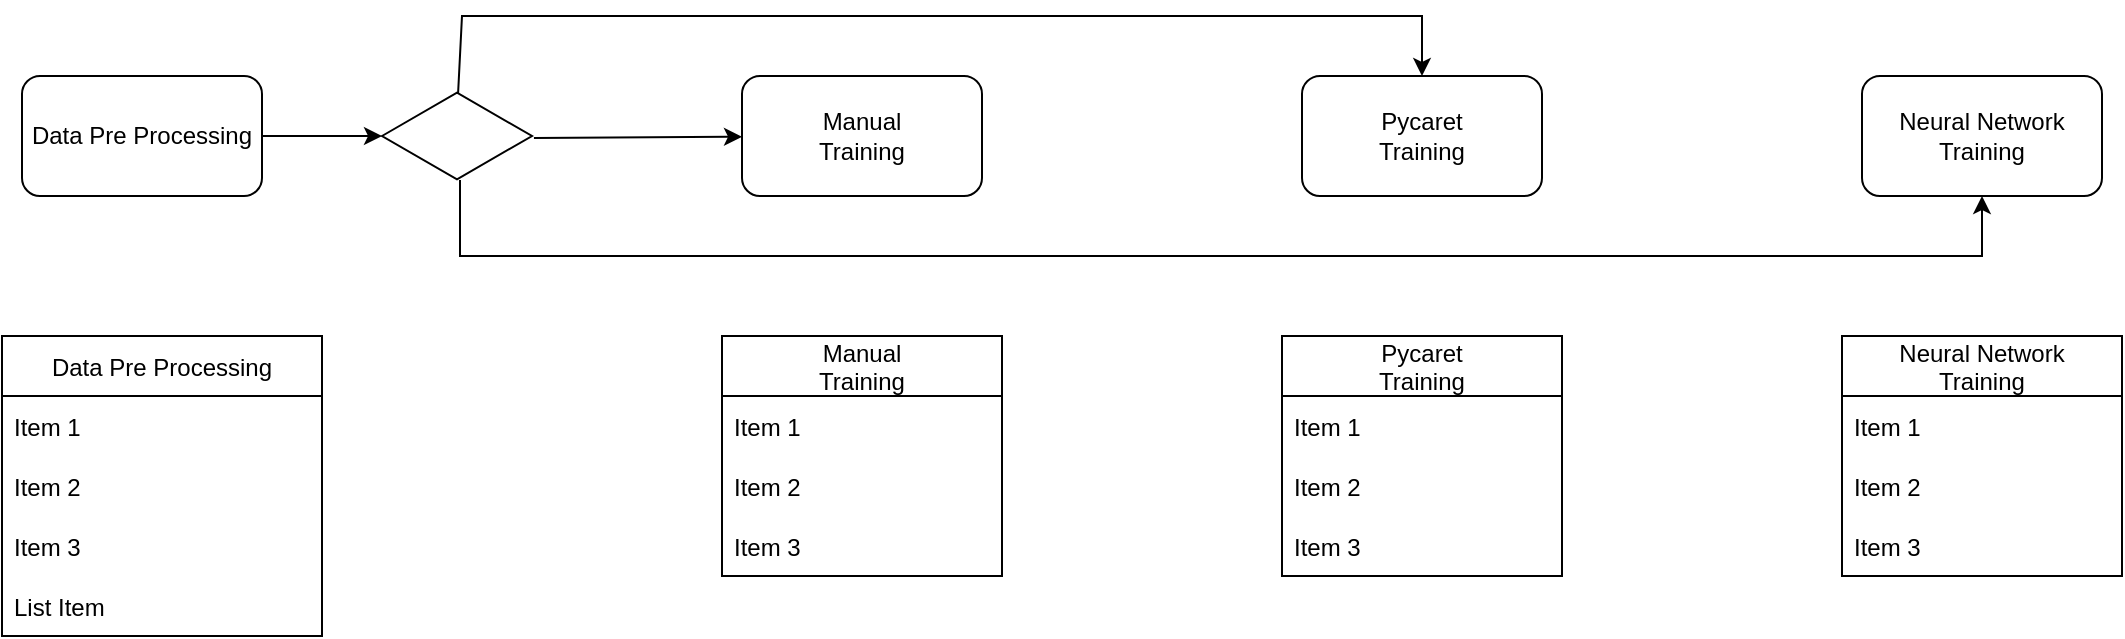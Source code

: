 <mxfile version="15.8.8" type="device"><diagram id="C5RBs43oDa-KdzZeNtuy" name="Page-1"><mxGraphModel dx="1662" dy="794" grid="1" gridSize="10" guides="1" tooltips="1" connect="1" arrows="1" fold="1" page="1" pageScale="1" pageWidth="827" pageHeight="1169" math="0" shadow="0"><root><mxCell id="WIyWlLk6GJQsqaUBKTNV-0"/><mxCell id="WIyWlLk6GJQsqaUBKTNV-1" parent="WIyWlLk6GJQsqaUBKTNV-0"/><mxCell id="UKox0OVT1fr95i7dTX3t-0" value="Data Pre Processing" style="rounded=1;whiteSpace=wrap;html=1;" vertex="1" parent="WIyWlLk6GJQsqaUBKTNV-1"><mxGeometry x="60" y="110" width="120" height="60" as="geometry"/></mxCell><mxCell id="UKox0OVT1fr95i7dTX3t-1" value="Manual&lt;br&gt;Training" style="rounded=1;whiteSpace=wrap;html=1;" vertex="1" parent="WIyWlLk6GJQsqaUBKTNV-1"><mxGeometry x="420" y="110" width="120" height="60" as="geometry"/></mxCell><mxCell id="UKox0OVT1fr95i7dTX3t-4" value="Data Pre Processing" style="swimlane;fontStyle=0;childLayout=stackLayout;horizontal=1;startSize=30;horizontalStack=0;resizeParent=1;resizeParentMax=0;resizeLast=0;collapsible=1;marginBottom=0;" vertex="1" parent="WIyWlLk6GJQsqaUBKTNV-1"><mxGeometry x="50" y="240" width="160" height="150" as="geometry"><mxRectangle x="150" y="190" width="50" height="30" as="alternateBounds"/></mxGeometry></mxCell><mxCell id="UKox0OVT1fr95i7dTX3t-5" value="Item 1" style="text;strokeColor=none;fillColor=none;align=left;verticalAlign=middle;spacingLeft=4;spacingRight=4;overflow=hidden;points=[[0,0.5],[1,0.5]];portConstraint=eastwest;rotatable=0;" vertex="1" parent="UKox0OVT1fr95i7dTX3t-4"><mxGeometry y="30" width="160" height="30" as="geometry"/></mxCell><mxCell id="UKox0OVT1fr95i7dTX3t-6" value="Item 2" style="text;strokeColor=none;fillColor=none;align=left;verticalAlign=middle;spacingLeft=4;spacingRight=4;overflow=hidden;points=[[0,0.5],[1,0.5]];portConstraint=eastwest;rotatable=0;" vertex="1" parent="UKox0OVT1fr95i7dTX3t-4"><mxGeometry y="60" width="160" height="30" as="geometry"/></mxCell><mxCell id="UKox0OVT1fr95i7dTX3t-7" value="Item 3" style="text;strokeColor=none;fillColor=none;align=left;verticalAlign=middle;spacingLeft=4;spacingRight=4;overflow=hidden;points=[[0,0.5],[1,0.5]];portConstraint=eastwest;rotatable=0;" vertex="1" parent="UKox0OVT1fr95i7dTX3t-4"><mxGeometry y="90" width="160" height="30" as="geometry"/></mxCell><mxCell id="UKox0OVT1fr95i7dTX3t-20" value="List Item" style="text;strokeColor=none;fillColor=none;align=left;verticalAlign=middle;spacingLeft=4;spacingRight=4;overflow=hidden;points=[[0,0.5],[1,0.5]];portConstraint=eastwest;rotatable=0;" vertex="1" parent="UKox0OVT1fr95i7dTX3t-4"><mxGeometry y="120" width="160" height="30" as="geometry"/></mxCell><mxCell id="UKox0OVT1fr95i7dTX3t-13" value="Pycaret&lt;br&gt;Training" style="rounded=1;whiteSpace=wrap;html=1;" vertex="1" parent="WIyWlLk6GJQsqaUBKTNV-1"><mxGeometry x="700" y="110" width="120" height="60" as="geometry"/></mxCell><mxCell id="UKox0OVT1fr95i7dTX3t-14" value="Neural Network&lt;br&gt;Training" style="rounded=1;whiteSpace=wrap;html=1;" vertex="1" parent="WIyWlLk6GJQsqaUBKTNV-1"><mxGeometry x="980" y="110" width="120" height="60" as="geometry"/></mxCell><mxCell id="UKox0OVT1fr95i7dTX3t-15" value="" style="html=1;whiteSpace=wrap;aspect=fixed;shape=isoRectangle;" vertex="1" parent="WIyWlLk6GJQsqaUBKTNV-1"><mxGeometry x="240" y="117.5" width="75" height="45" as="geometry"/></mxCell><mxCell id="UKox0OVT1fr95i7dTX3t-16" value="" style="endArrow=classic;html=1;rounded=0;exitX=0.507;exitY=0.033;exitDx=0;exitDy=0;exitPerimeter=0;entryX=0.5;entryY=0;entryDx=0;entryDy=0;" edge="1" parent="WIyWlLk6GJQsqaUBKTNV-1" source="UKox0OVT1fr95i7dTX3t-15" target="UKox0OVT1fr95i7dTX3t-13"><mxGeometry width="50" height="50" relative="1" as="geometry"><mxPoint x="460" y="310" as="sourcePoint"/><mxPoint x="470" y="40" as="targetPoint"/><Array as="points"><mxPoint x="280" y="80"/><mxPoint x="760" y="80"/></Array></mxGeometry></mxCell><mxCell id="UKox0OVT1fr95i7dTX3t-17" value="" style="endArrow=classic;html=1;rounded=0;exitX=1.013;exitY=0.522;exitDx=0;exitDy=0;exitPerimeter=0;" edge="1" parent="WIyWlLk6GJQsqaUBKTNV-1" source="UKox0OVT1fr95i7dTX3t-15" target="UKox0OVT1fr95i7dTX3t-1"><mxGeometry width="50" height="50" relative="1" as="geometry"><mxPoint x="460" y="310" as="sourcePoint"/><mxPoint x="510" y="260" as="targetPoint"/></mxGeometry></mxCell><mxCell id="UKox0OVT1fr95i7dTX3t-18" value="" style="endArrow=classic;html=1;rounded=0;exitX=0.52;exitY=0.989;exitDx=0;exitDy=0;exitPerimeter=0;" edge="1" parent="WIyWlLk6GJQsqaUBKTNV-1" source="UKox0OVT1fr95i7dTX3t-15"><mxGeometry width="50" height="50" relative="1" as="geometry"><mxPoint x="278" y="200" as="sourcePoint"/><mxPoint x="1040" y="170" as="targetPoint"/><Array as="points"><mxPoint x="279" y="200"/><mxPoint x="1040" y="200"/></Array></mxGeometry></mxCell><mxCell id="UKox0OVT1fr95i7dTX3t-19" value="" style="endArrow=classic;html=1;rounded=0;exitX=1;exitY=0.5;exitDx=0;exitDy=0;" edge="1" parent="WIyWlLk6GJQsqaUBKTNV-1" source="UKox0OVT1fr95i7dTX3t-0"><mxGeometry width="50" height="50" relative="1" as="geometry"><mxPoint x="460" y="310" as="sourcePoint"/><mxPoint x="240" y="140" as="targetPoint"/></mxGeometry></mxCell><mxCell id="UKox0OVT1fr95i7dTX3t-21" value="Manual&#10;Training" style="swimlane;fontStyle=0;childLayout=stackLayout;horizontal=1;startSize=30;horizontalStack=0;resizeParent=1;resizeParentMax=0;resizeLast=0;collapsible=1;marginBottom=0;" vertex="1" parent="WIyWlLk6GJQsqaUBKTNV-1"><mxGeometry x="410" y="240" width="140" height="120" as="geometry"/></mxCell><mxCell id="UKox0OVT1fr95i7dTX3t-22" value="Item 1" style="text;strokeColor=none;fillColor=none;align=left;verticalAlign=middle;spacingLeft=4;spacingRight=4;overflow=hidden;points=[[0,0.5],[1,0.5]];portConstraint=eastwest;rotatable=0;" vertex="1" parent="UKox0OVT1fr95i7dTX3t-21"><mxGeometry y="30" width="140" height="30" as="geometry"/></mxCell><mxCell id="UKox0OVT1fr95i7dTX3t-23" value="Item 2" style="text;strokeColor=none;fillColor=none;align=left;verticalAlign=middle;spacingLeft=4;spacingRight=4;overflow=hidden;points=[[0,0.5],[1,0.5]];portConstraint=eastwest;rotatable=0;" vertex="1" parent="UKox0OVT1fr95i7dTX3t-21"><mxGeometry y="60" width="140" height="30" as="geometry"/></mxCell><mxCell id="UKox0OVT1fr95i7dTX3t-24" value="Item 3" style="text;strokeColor=none;fillColor=none;align=left;verticalAlign=middle;spacingLeft=4;spacingRight=4;overflow=hidden;points=[[0,0.5],[1,0.5]];portConstraint=eastwest;rotatable=0;" vertex="1" parent="UKox0OVT1fr95i7dTX3t-21"><mxGeometry y="90" width="140" height="30" as="geometry"/></mxCell><mxCell id="UKox0OVT1fr95i7dTX3t-25" value="Pycaret&#10;Training" style="swimlane;fontStyle=0;childLayout=stackLayout;horizontal=1;startSize=30;horizontalStack=0;resizeParent=1;resizeParentMax=0;resizeLast=0;collapsible=1;marginBottom=0;" vertex="1" parent="WIyWlLk6GJQsqaUBKTNV-1"><mxGeometry x="690" y="240" width="140" height="120" as="geometry"/></mxCell><mxCell id="UKox0OVT1fr95i7dTX3t-26" value="Item 1" style="text;strokeColor=none;fillColor=none;align=left;verticalAlign=middle;spacingLeft=4;spacingRight=4;overflow=hidden;points=[[0,0.5],[1,0.5]];portConstraint=eastwest;rotatable=0;" vertex="1" parent="UKox0OVT1fr95i7dTX3t-25"><mxGeometry y="30" width="140" height="30" as="geometry"/></mxCell><mxCell id="UKox0OVT1fr95i7dTX3t-27" value="Item 2" style="text;strokeColor=none;fillColor=none;align=left;verticalAlign=middle;spacingLeft=4;spacingRight=4;overflow=hidden;points=[[0,0.5],[1,0.5]];portConstraint=eastwest;rotatable=0;" vertex="1" parent="UKox0OVT1fr95i7dTX3t-25"><mxGeometry y="60" width="140" height="30" as="geometry"/></mxCell><mxCell id="UKox0OVT1fr95i7dTX3t-28" value="Item 3" style="text;strokeColor=none;fillColor=none;align=left;verticalAlign=middle;spacingLeft=4;spacingRight=4;overflow=hidden;points=[[0,0.5],[1,0.5]];portConstraint=eastwest;rotatable=0;" vertex="1" parent="UKox0OVT1fr95i7dTX3t-25"><mxGeometry y="90" width="140" height="30" as="geometry"/></mxCell><mxCell id="UKox0OVT1fr95i7dTX3t-29" value="Neural Network&#10;Training" style="swimlane;fontStyle=0;childLayout=stackLayout;horizontal=1;startSize=30;horizontalStack=0;resizeParent=1;resizeParentMax=0;resizeLast=0;collapsible=1;marginBottom=0;" vertex="1" parent="WIyWlLk6GJQsqaUBKTNV-1"><mxGeometry x="970" y="240" width="140" height="120" as="geometry"/></mxCell><mxCell id="UKox0OVT1fr95i7dTX3t-30" value="Item 1" style="text;strokeColor=none;fillColor=none;align=left;verticalAlign=middle;spacingLeft=4;spacingRight=4;overflow=hidden;points=[[0,0.5],[1,0.5]];portConstraint=eastwest;rotatable=0;" vertex="1" parent="UKox0OVT1fr95i7dTX3t-29"><mxGeometry y="30" width="140" height="30" as="geometry"/></mxCell><mxCell id="UKox0OVT1fr95i7dTX3t-31" value="Item 2" style="text;strokeColor=none;fillColor=none;align=left;verticalAlign=middle;spacingLeft=4;spacingRight=4;overflow=hidden;points=[[0,0.5],[1,0.5]];portConstraint=eastwest;rotatable=0;" vertex="1" parent="UKox0OVT1fr95i7dTX3t-29"><mxGeometry y="60" width="140" height="30" as="geometry"/></mxCell><mxCell id="UKox0OVT1fr95i7dTX3t-32" value="Item 3" style="text;strokeColor=none;fillColor=none;align=left;verticalAlign=middle;spacingLeft=4;spacingRight=4;overflow=hidden;points=[[0,0.5],[1,0.5]];portConstraint=eastwest;rotatable=0;" vertex="1" parent="UKox0OVT1fr95i7dTX3t-29"><mxGeometry y="90" width="140" height="30" as="geometry"/></mxCell></root></mxGraphModel></diagram></mxfile>